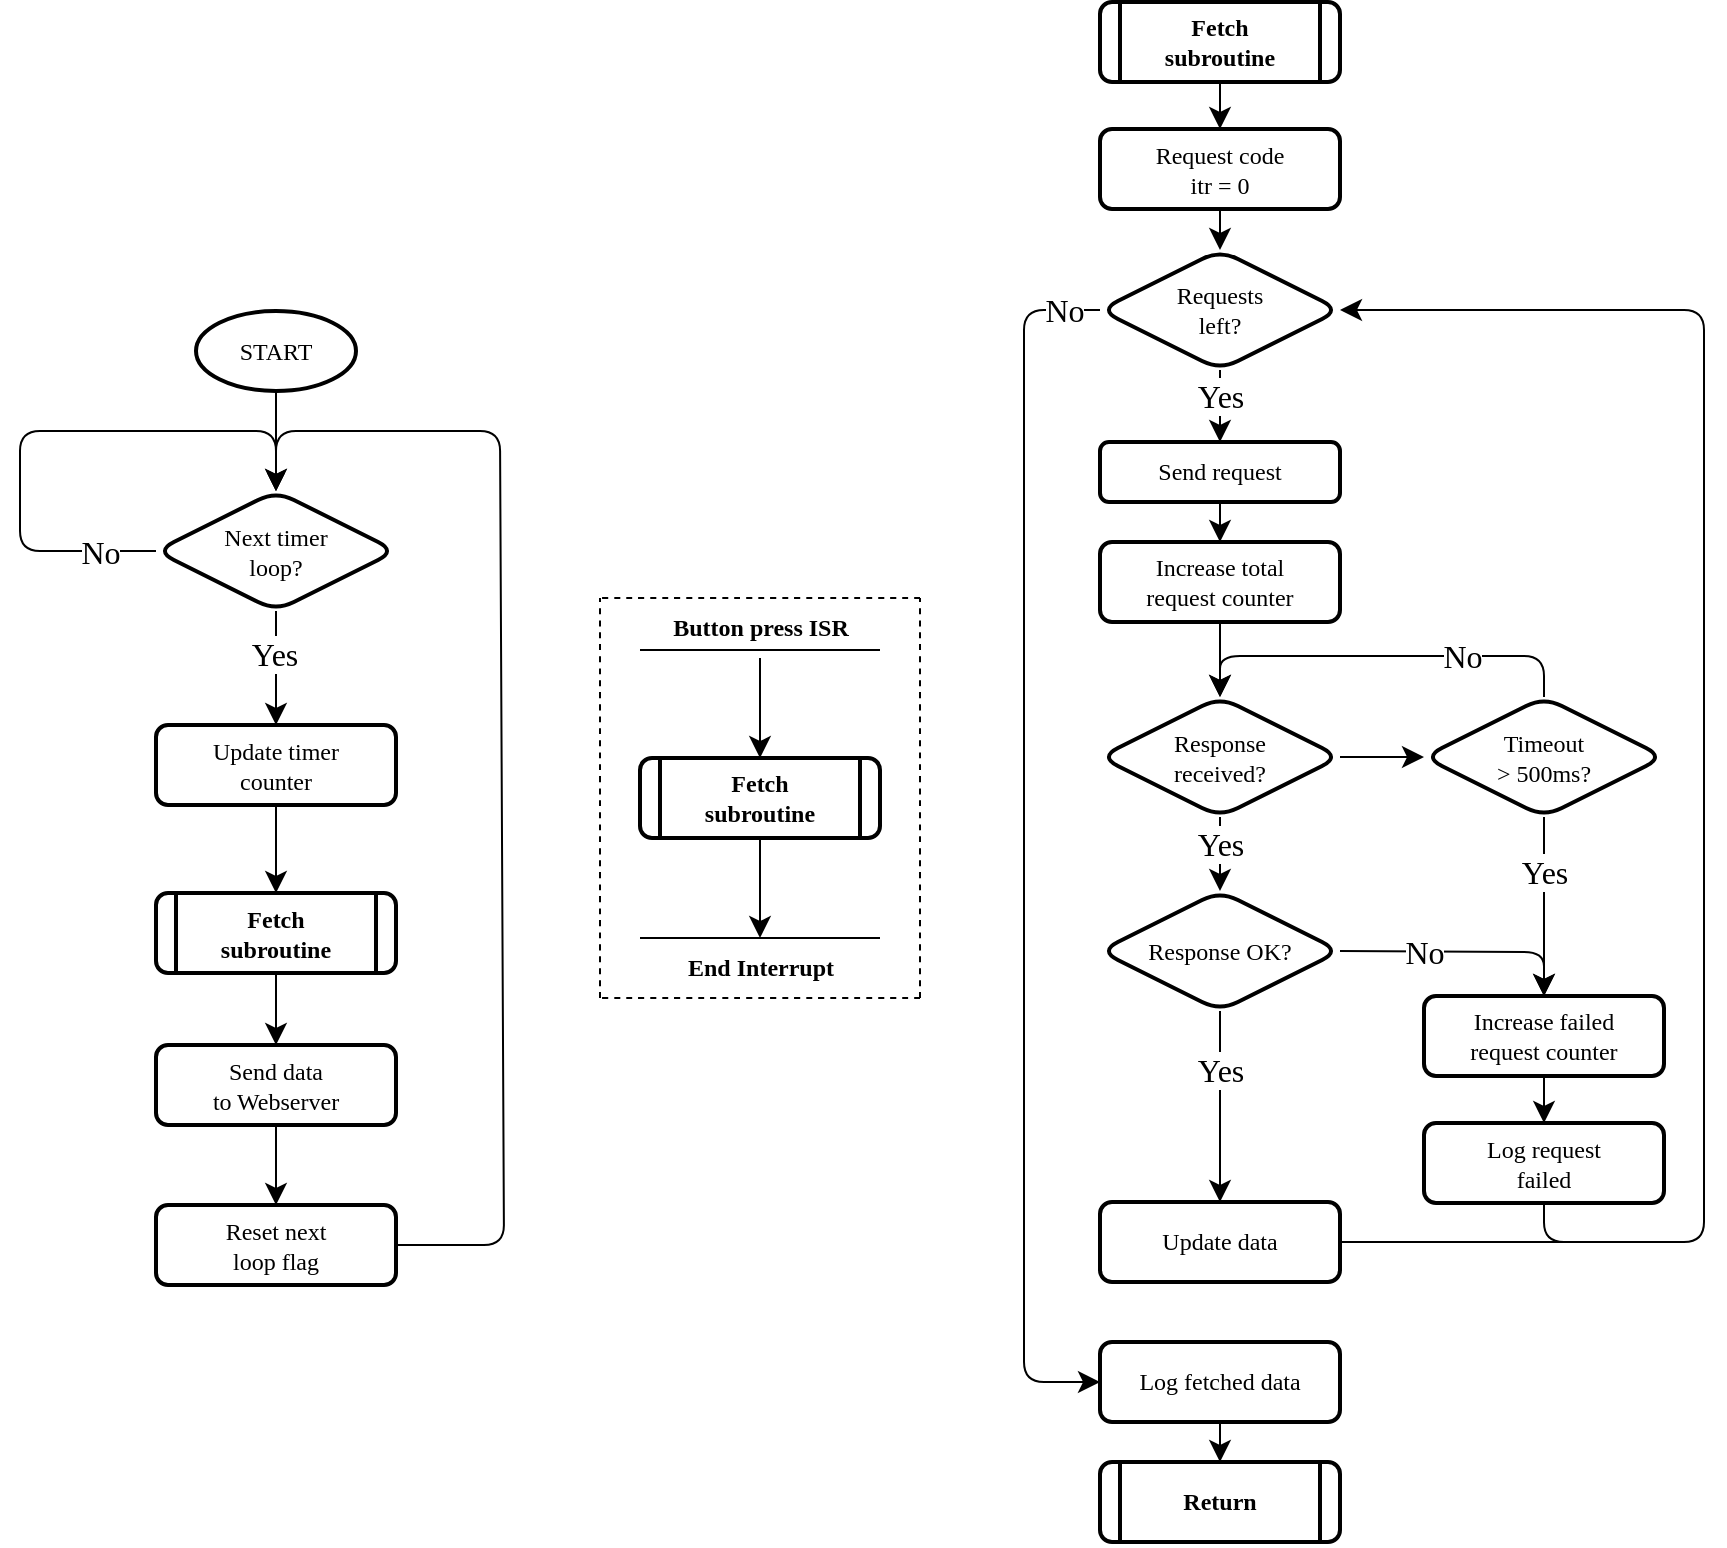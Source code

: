 <mxfile version="21.2.8" type="device">
  <diagram name="Page-1" id="SULiiGAhf8bOlZ_Gs6WV">
    <mxGraphModel dx="493" dy="964" grid="1" gridSize="10" guides="1" tooltips="1" connect="1" arrows="1" fold="1" page="1" pageScale="1" pageWidth="1169" pageHeight="827" math="0" shadow="0">
      <root>
        <mxCell id="0" />
        <mxCell id="1" parent="0" />
        <mxCell id="FtFFWJLWl6DPujEuNZR2-59" style="edgeStyle=none;curved=1;rounded=0;orthogonalLoop=1;jettySize=auto;html=1;fontSize=12;startSize=8;endSize=8;" parent="1" source="F0eTfNWOevmEcu46N2p8-2" target="FtFFWJLWl6DPujEuNZR2-61" edge="1">
          <mxGeometry relative="1" as="geometry">
            <mxPoint x="1460" y="373.5" as="targetPoint" />
          </mxGeometry>
        </mxCell>
        <mxCell id="FtFFWJLWl6DPujEuNZR2-60" value="Yes" style="edgeLabel;html=1;align=center;verticalAlign=middle;resizable=0;points=[];fontSize=16;fontFamily=Iosevka;" parent="FtFFWJLWl6DPujEuNZR2-59" vertex="1" connectable="0">
          <mxGeometry x="-0.264" y="-1" relative="1" as="geometry">
            <mxPoint as="offset" />
          </mxGeometry>
        </mxCell>
        <mxCell id="F0eTfNWOevmEcu46N2p8-2" value="Next timer&lt;br&gt;loop?" style="rhombus;whiteSpace=wrap;html=1;fontFamily=Iosevka;fontSize=12;strokeWidth=2;rounded=1;" parent="1" vertex="1">
          <mxGeometry x="1400" y="273.5" width="120" height="60" as="geometry" />
        </mxCell>
        <mxCell id="F0eTfNWOevmEcu46N2p8-27" style="edgeStyle=orthogonalEdgeStyle;rounded=1;orthogonalLoop=1;jettySize=auto;html=1;exitX=0.5;exitY=1;exitDx=0;exitDy=0;exitPerimeter=0;entryX=0.5;entryY=0;entryDx=0;entryDy=0;" parent="1" source="F0eTfNWOevmEcu46N2p8-28" target="F0eTfNWOevmEcu46N2p8-2" edge="1">
          <mxGeometry relative="1" as="geometry" />
        </mxCell>
        <mxCell id="F0eTfNWOevmEcu46N2p8-28" value="START" style="strokeWidth=2;html=1;shape=mxgraph.flowchart.start_1;whiteSpace=wrap;fontFamily=Iosevka;rounded=1;" parent="1" vertex="1">
          <mxGeometry x="1420" y="183.5" width="80" height="40" as="geometry" />
        </mxCell>
        <mxCell id="FtFFWJLWl6DPujEuNZR2-6" style="edgeStyle=none;curved=1;rounded=0;orthogonalLoop=1;jettySize=auto;html=1;exitX=0.5;exitY=1;exitDx=0;exitDy=0;entryX=0.5;entryY=0;entryDx=0;entryDy=0;fontSize=12;startSize=8;endSize=8;" parent="1" source="F0eTfNWOevmEcu46N2p8-30" target="FtFFWJLWl6DPujEuNZR2-2" edge="1">
          <mxGeometry relative="1" as="geometry" />
        </mxCell>
        <mxCell id="F0eTfNWOevmEcu46N2p8-30" value="Request code&lt;br&gt;itr = 0" style="rounded=1;whiteSpace=wrap;html=1;fontSize=12;glass=0;strokeWidth=2;shadow=0;fontFamily=Iosevka;container=0;" parent="1" vertex="1">
          <mxGeometry x="1872" y="92.5" width="120" height="40" as="geometry" />
        </mxCell>
        <mxCell id="FtFFWJLWl6DPujEuNZR2-10" style="edgeStyle=none;curved=1;rounded=0;orthogonalLoop=1;jettySize=auto;html=1;fontSize=12;startSize=8;endSize=8;" parent="1" source="F0eTfNWOevmEcu46N2p8-31" target="0rXiNjI9yOtBfnHVA92R-4" edge="1">
          <mxGeometry relative="1" as="geometry">
            <mxPoint x="1894" y="329" as="targetPoint" />
          </mxGeometry>
        </mxCell>
        <mxCell id="F0eTfNWOevmEcu46N2p8-31" value="Send request" style="rounded=1;whiteSpace=wrap;html=1;fontSize=12;glass=0;strokeWidth=2;shadow=0;fontFamily=Iosevka;container=0;" parent="1" vertex="1">
          <mxGeometry x="1872" y="249" width="120" height="30" as="geometry" />
        </mxCell>
        <mxCell id="FtFFWJLWl6DPujEuNZR2-53" style="edgeStyle=none;curved=1;rounded=0;orthogonalLoop=1;jettySize=auto;html=1;fontSize=12;startSize=8;endSize=8;" parent="1" source="F0eTfNWOevmEcu46N2p8-35" target="FtFFWJLWl6DPujEuNZR2-37" edge="1">
          <mxGeometry relative="1" as="geometry" />
        </mxCell>
        <mxCell id="F0eTfNWOevmEcu46N2p8-35" value="Button press ISR" style="text;html=1;align=center;verticalAlign=middle;resizable=0;points=[];autosize=1;strokeColor=none;fillColor=none;fontSize=12;fontFamily=Iosevka;fontStyle=1;container=0;rounded=1;" parent="1" vertex="1">
          <mxGeometry x="1642" y="327" width="120" height="30" as="geometry" />
        </mxCell>
        <mxCell id="F0eTfNWOevmEcu46N2p8-36" value="" style="endArrow=none;html=1;rounded=1;fontSize=12;startSize=8;endSize=8;curved=1;" parent="1" edge="1">
          <mxGeometry width="50" height="50" relative="1" as="geometry">
            <mxPoint x="1642" y="353" as="sourcePoint" />
            <mxPoint x="1762" y="353" as="targetPoint" />
          </mxGeometry>
        </mxCell>
        <mxCell id="F0eTfNWOevmEcu46N2p8-38" value="" style="endArrow=none;html=1;rounded=1;fontSize=12;startSize=8;endSize=8;curved=1;" parent="1" edge="1">
          <mxGeometry width="50" height="50" relative="1" as="geometry">
            <mxPoint x="1642" y="497" as="sourcePoint" />
            <mxPoint x="1762" y="497" as="targetPoint" />
          </mxGeometry>
        </mxCell>
        <mxCell id="F0eTfNWOevmEcu46N2p8-39" value="End Interrupt" style="text;html=1;align=center;verticalAlign=middle;resizable=0;points=[];autosize=1;strokeColor=none;fillColor=none;fontSize=12;fontFamily=Iosevka;fontStyle=1;container=0;rounded=1;" parent="1" vertex="1">
          <mxGeometry x="1652" y="497" width="100" height="30" as="geometry" />
        </mxCell>
        <mxCell id="F0eTfNWOevmEcu46N2p8-41" value="" style="group;rounded=1;" parent="1" vertex="1" connectable="0">
          <mxGeometry x="1622" y="327" width="160" height="200" as="geometry" />
        </mxCell>
        <mxCell id="F0eTfNWOevmEcu46N2p8-42" value="" style="endArrow=none;dashed=1;html=1;rounded=1;fontSize=12;startSize=8;endSize=8;curved=1;" parent="F0eTfNWOevmEcu46N2p8-41" edge="1">
          <mxGeometry width="50" height="50" relative="1" as="geometry">
            <mxPoint y="200" as="sourcePoint" />
            <mxPoint as="targetPoint" />
          </mxGeometry>
        </mxCell>
        <mxCell id="F0eTfNWOevmEcu46N2p8-43" value="" style="endArrow=none;dashed=1;html=1;rounded=1;fontSize=12;startSize=8;endSize=8;curved=1;" parent="F0eTfNWOevmEcu46N2p8-41" edge="1">
          <mxGeometry width="50" height="50" relative="1" as="geometry">
            <mxPoint x="160" y="200" as="sourcePoint" />
            <mxPoint x="160" as="targetPoint" />
          </mxGeometry>
        </mxCell>
        <mxCell id="F0eTfNWOevmEcu46N2p8-44" value="" style="endArrow=none;dashed=1;html=1;rounded=1;fontSize=12;startSize=8;endSize=8;curved=1;" parent="F0eTfNWOevmEcu46N2p8-41" edge="1">
          <mxGeometry width="50" height="50" relative="1" as="geometry">
            <mxPoint x="160" y="200" as="sourcePoint" />
            <mxPoint y="200" as="targetPoint" />
          </mxGeometry>
        </mxCell>
        <mxCell id="F0eTfNWOevmEcu46N2p8-45" value="" style="endArrow=none;dashed=1;html=1;rounded=1;fontSize=12;startSize=8;endSize=8;curved=1;" parent="F0eTfNWOevmEcu46N2p8-41" edge="1">
          <mxGeometry width="50" height="50" relative="1" as="geometry">
            <mxPoint x="160" as="sourcePoint" />
            <mxPoint as="targetPoint" />
          </mxGeometry>
        </mxCell>
        <mxCell id="FtFFWJLWl6DPujEuNZR2-7" style="edgeStyle=none;curved=1;rounded=0;orthogonalLoop=1;jettySize=auto;html=1;exitX=0.5;exitY=1;exitDx=0;exitDy=0;fontSize=12;startSize=8;endSize=8;" parent="1" source="FtFFWJLWl6DPujEuNZR2-2" target="F0eTfNWOevmEcu46N2p8-31" edge="1">
          <mxGeometry relative="1" as="geometry" />
        </mxCell>
        <mxCell id="FtFFWJLWl6DPujEuNZR2-8" value="Yes" style="edgeLabel;html=1;align=center;verticalAlign=middle;resizable=0;points=[];fontSize=16;fontFamily=Iosevka;" parent="FtFFWJLWl6DPujEuNZR2-7" vertex="1" connectable="0">
          <mxGeometry x="-0.429" relative="1" as="geometry">
            <mxPoint y="2" as="offset" />
          </mxGeometry>
        </mxCell>
        <mxCell id="FtFFWJLWl6DPujEuNZR2-50" style="edgeStyle=none;rounded=1;orthogonalLoop=1;jettySize=auto;html=1;exitX=0;exitY=0.5;exitDx=0;exitDy=0;fontSize=12;startSize=8;endSize=8;entryX=0;entryY=0.5;entryDx=0;entryDy=0;" parent="1" source="FtFFWJLWl6DPujEuNZR2-2" target="FtFFWJLWl6DPujEuNZR2-3" edge="1">
          <mxGeometry relative="1" as="geometry">
            <mxPoint x="2072" y="713" as="targetPoint" />
            <Array as="points">
              <mxPoint x="1834" y="183" />
              <mxPoint x="1834" y="719" />
            </Array>
          </mxGeometry>
        </mxCell>
        <mxCell id="FtFFWJLWl6DPujEuNZR2-51" value="No" style="edgeLabel;html=1;align=center;verticalAlign=middle;resizable=0;points=[];fontSize=16;fontFamily=Iosevka;" parent="FtFFWJLWl6DPujEuNZR2-50" vertex="1" connectable="0">
          <mxGeometry x="-0.895" y="2" relative="1" as="geometry">
            <mxPoint x="14" y="-2" as="offset" />
          </mxGeometry>
        </mxCell>
        <mxCell id="FtFFWJLWl6DPujEuNZR2-2" value="Requests&lt;br&gt;left?" style="rhombus;whiteSpace=wrap;html=1;fontFamily=Iosevka;fontSize=12;strokeWidth=2;rounded=1;" parent="1" vertex="1">
          <mxGeometry x="1872" y="153" width="120" height="60" as="geometry" />
        </mxCell>
        <mxCell id="FtFFWJLWl6DPujEuNZR2-52" style="edgeStyle=none;curved=1;rounded=0;orthogonalLoop=1;jettySize=auto;html=1;exitX=0.5;exitY=1;exitDx=0;exitDy=0;entryX=0.5;entryY=0;entryDx=0;entryDy=0;fontSize=12;startSize=8;endSize=8;" parent="1" source="FtFFWJLWl6DPujEuNZR2-3" target="FtFFWJLWl6DPujEuNZR2-46" edge="1">
          <mxGeometry relative="1" as="geometry" />
        </mxCell>
        <mxCell id="FtFFWJLWl6DPujEuNZR2-3" value="Log fetched data" style="rounded=1;whiteSpace=wrap;html=1;fontSize=12;glass=0;strokeWidth=2;shadow=0;fontFamily=Iosevka;container=0;" parent="1" vertex="1">
          <mxGeometry x="1872" y="699" width="120" height="40" as="geometry" />
        </mxCell>
        <mxCell id="FtFFWJLWl6DPujEuNZR2-4" value="" style="endArrow=classic;html=1;rounded=1;fontSize=12;startSize=8;endSize=8;exitX=0;exitY=0.5;exitDx=0;exitDy=0;entryX=0.5;entryY=0;entryDx=0;entryDy=0;" parent="1" source="F0eTfNWOevmEcu46N2p8-2" target="F0eTfNWOevmEcu46N2p8-2" edge="1">
          <mxGeometry relative="1" as="geometry">
            <mxPoint x="1222" y="333.5" as="sourcePoint" />
            <mxPoint x="1412" y="233.5" as="targetPoint" />
            <Array as="points">
              <mxPoint x="1332" y="303.5" />
              <mxPoint x="1332" y="243.5" />
              <mxPoint x="1460" y="243.5" />
            </Array>
          </mxGeometry>
        </mxCell>
        <mxCell id="FtFFWJLWl6DPujEuNZR2-5" value="No" style="edgeLabel;resizable=0;html=1;align=center;verticalAlign=middle;fontSize=16;fontFamily=Iosevka;" parent="FtFFWJLWl6DPujEuNZR2-4" connectable="0" vertex="1">
          <mxGeometry relative="1" as="geometry">
            <mxPoint x="25" y="60" as="offset" />
          </mxGeometry>
        </mxCell>
        <mxCell id="FtFFWJLWl6DPujEuNZR2-12" style="edgeStyle=none;curved=1;rounded=0;orthogonalLoop=1;jettySize=auto;html=1;fontSize=12;startSize=8;endSize=8;" parent="1" source="FtFFWJLWl6DPujEuNZR2-9" target="FtFFWJLWl6DPujEuNZR2-11" edge="1">
          <mxGeometry relative="1" as="geometry" />
        </mxCell>
        <mxCell id="FtFFWJLWl6DPujEuNZR2-19" style="edgeStyle=none;curved=1;rounded=0;orthogonalLoop=1;jettySize=auto;html=1;fontSize=12;startSize=8;endSize=8;" parent="1" source="FtFFWJLWl6DPujEuNZR2-9" target="FtFFWJLWl6DPujEuNZR2-18" edge="1">
          <mxGeometry relative="1" as="geometry" />
        </mxCell>
        <mxCell id="FtFFWJLWl6DPujEuNZR2-20" value="Yes" style="edgeLabel;html=1;align=center;verticalAlign=middle;resizable=0;points=[];fontSize=16;fontFamily=Iosevka;" parent="FtFFWJLWl6DPujEuNZR2-19" vertex="1" connectable="0">
          <mxGeometry x="-0.225" y="-2" relative="1" as="geometry">
            <mxPoint x="2" y="-1" as="offset" />
          </mxGeometry>
        </mxCell>
        <mxCell id="FtFFWJLWl6DPujEuNZR2-9" value="Response&lt;br&gt;received?" style="rhombus;whiteSpace=wrap;html=1;fontFamily=Iosevka;fontSize=12;strokeWidth=2;rounded=1;" parent="1" vertex="1">
          <mxGeometry x="1872" y="376.5" width="120" height="60" as="geometry" />
        </mxCell>
        <mxCell id="FtFFWJLWl6DPujEuNZR2-13" style="edgeStyle=none;rounded=1;orthogonalLoop=1;jettySize=auto;html=1;fontSize=12;startSize=8;endSize=8;entryX=0.5;entryY=0;entryDx=0;entryDy=0;" parent="1" source="FtFFWJLWl6DPujEuNZR2-11" target="FtFFWJLWl6DPujEuNZR2-9" edge="1">
          <mxGeometry relative="1" as="geometry">
            <mxPoint x="2032" y="350" as="targetPoint" />
            <Array as="points">
              <mxPoint x="2094" y="356" />
              <mxPoint x="1932" y="356" />
            </Array>
          </mxGeometry>
        </mxCell>
        <mxCell id="FtFFWJLWl6DPujEuNZR2-14" value="No" style="edgeLabel;html=1;align=center;verticalAlign=middle;resizable=0;points=[];fontSize=16;fontFamily=Iosevka;" parent="FtFFWJLWl6DPujEuNZR2-13" vertex="1" connectable="0">
          <mxGeometry x="-0.797" y="-1" relative="1" as="geometry">
            <mxPoint x="-41" y="1" as="offset" />
          </mxGeometry>
        </mxCell>
        <mxCell id="FtFFWJLWl6DPujEuNZR2-16" style="edgeStyle=none;curved=1;rounded=0;orthogonalLoop=1;jettySize=auto;html=1;fontSize=12;startSize=8;endSize=8;" parent="1" source="FtFFWJLWl6DPujEuNZR2-11" target="FtFFWJLWl6DPujEuNZR2-15" edge="1">
          <mxGeometry relative="1" as="geometry" />
        </mxCell>
        <mxCell id="FtFFWJLWl6DPujEuNZR2-17" value="Yes" style="edgeLabel;html=1;align=center;verticalAlign=middle;resizable=0;points=[];fontSize=16;fontFamily=Iosevka;" parent="FtFFWJLWl6DPujEuNZR2-16" vertex="1" connectable="0">
          <mxGeometry x="-0.28" relative="1" as="geometry">
            <mxPoint y="-5" as="offset" />
          </mxGeometry>
        </mxCell>
        <mxCell id="FtFFWJLWl6DPujEuNZR2-11" value="Timeout&lt;br&gt;&amp;gt; 500ms?" style="rhombus;whiteSpace=wrap;html=1;fontFamily=Iosevka;fontSize=12;strokeWidth=2;rounded=1;" parent="1" vertex="1">
          <mxGeometry x="2034" y="376.5" width="120" height="60" as="geometry" />
        </mxCell>
        <mxCell id="0rXiNjI9yOtBfnHVA92R-2" style="edgeStyle=none;curved=1;rounded=0;orthogonalLoop=1;jettySize=auto;html=1;fontSize=12;startSize=8;endSize=8;" edge="1" parent="1" source="FtFFWJLWl6DPujEuNZR2-15" target="0rXiNjI9yOtBfnHVA92R-1">
          <mxGeometry relative="1" as="geometry" />
        </mxCell>
        <mxCell id="FtFFWJLWl6DPujEuNZR2-15" value="Increase failed&lt;br&gt;request counter" style="rounded=1;whiteSpace=wrap;html=1;fontSize=12;glass=0;strokeWidth=2;shadow=0;fontFamily=Iosevka;container=0;" parent="1" vertex="1">
          <mxGeometry x="2034" y="526" width="120" height="40" as="geometry" />
        </mxCell>
        <mxCell id="FtFFWJLWl6DPujEuNZR2-21" style="edgeStyle=none;rounded=1;orthogonalLoop=1;jettySize=auto;html=1;exitX=1;exitY=0.5;exitDx=0;exitDy=0;fontSize=12;startSize=8;endSize=8;entryX=0.5;entryY=0;entryDx=0;entryDy=0;" parent="1" source="FtFFWJLWl6DPujEuNZR2-18" target="FtFFWJLWl6DPujEuNZR2-15" edge="1">
          <mxGeometry relative="1" as="geometry">
            <mxPoint x="2052" y="533" as="targetPoint" />
            <Array as="points">
              <mxPoint x="2094" y="504" />
            </Array>
          </mxGeometry>
        </mxCell>
        <mxCell id="FtFFWJLWl6DPujEuNZR2-22" value="&lt;font face=&quot;Iosevka&quot;&gt;No&lt;/font&gt;" style="edgeLabel;html=1;align=center;verticalAlign=middle;resizable=0;points=[];fontSize=16;" parent="FtFFWJLWl6DPujEuNZR2-21" vertex="1" connectable="0">
          <mxGeometry x="-0.679" y="-2" relative="1" as="geometry">
            <mxPoint x="22" y="-2" as="offset" />
          </mxGeometry>
        </mxCell>
        <mxCell id="FtFFWJLWl6DPujEuNZR2-24" style="edgeStyle=none;curved=1;rounded=0;orthogonalLoop=1;jettySize=auto;html=1;fontSize=12;startSize=8;endSize=8;" parent="1" source="FtFFWJLWl6DPujEuNZR2-18" target="FtFFWJLWl6DPujEuNZR2-23" edge="1">
          <mxGeometry relative="1" as="geometry" />
        </mxCell>
        <mxCell id="FtFFWJLWl6DPujEuNZR2-25" value="Yes" style="edgeLabel;html=1;align=center;verticalAlign=middle;resizable=0;points=[];fontSize=16;fontFamily=Iosevka;" parent="FtFFWJLWl6DPujEuNZR2-24" vertex="1" connectable="0">
          <mxGeometry x="-0.6" relative="1" as="geometry">
            <mxPoint y="10" as="offset" />
          </mxGeometry>
        </mxCell>
        <mxCell id="FtFFWJLWl6DPujEuNZR2-18" value="Response OK?" style="rhombus;whiteSpace=wrap;html=1;fontFamily=Iosevka;fontSize=12;strokeWidth=2;rounded=1;" parent="1" vertex="1">
          <mxGeometry x="1872" y="473.5" width="120" height="60" as="geometry" />
        </mxCell>
        <mxCell id="FtFFWJLWl6DPujEuNZR2-26" style="edgeStyle=none;rounded=1;orthogonalLoop=1;jettySize=auto;html=1;fontSize=12;startSize=8;endSize=8;exitX=1;exitY=0.5;exitDx=0;exitDy=0;endArrow=none;endFill=0;" parent="1" source="FtFFWJLWl6DPujEuNZR2-23" edge="1">
          <mxGeometry relative="1" as="geometry">
            <mxPoint x="2154" y="649" as="targetPoint" />
            <mxPoint x="2484" y="731.5" as="sourcePoint" />
          </mxGeometry>
        </mxCell>
        <mxCell id="FtFFWJLWl6DPujEuNZR2-23" value="Update data" style="rounded=1;whiteSpace=wrap;html=1;fontSize=12;glass=0;strokeWidth=2;shadow=0;fontFamily=Iosevka;container=0;" parent="1" vertex="1">
          <mxGeometry x="1872" y="629" width="120" height="40" as="geometry" />
        </mxCell>
        <mxCell id="FtFFWJLWl6DPujEuNZR2-40" value="" style="group" parent="1" vertex="1" connectable="0">
          <mxGeometry x="1642" y="407" width="120" height="40" as="geometry" />
        </mxCell>
        <mxCell id="FtFFWJLWl6DPujEuNZR2-37" value="&lt;b&gt;Fetch&lt;br&gt;subroutine&lt;/b&gt;" style="rounded=1;whiteSpace=wrap;html=1;fontSize=12;glass=0;strokeWidth=2;shadow=0;fontFamily=Iosevka;container=0;" parent="FtFFWJLWl6DPujEuNZR2-40" vertex="1">
          <mxGeometry width="120" height="40" as="geometry" />
        </mxCell>
        <mxCell id="FtFFWJLWl6DPujEuNZR2-38" value="" style="endArrow=none;html=1;rounded=0;fontSize=12;startSize=8;endSize=8;curved=1;strokeWidth=2;" parent="FtFFWJLWl6DPujEuNZR2-40" edge="1">
          <mxGeometry width="50" height="50" relative="1" as="geometry">
            <mxPoint x="10" y="40" as="sourcePoint" />
            <mxPoint x="10" as="targetPoint" />
          </mxGeometry>
        </mxCell>
        <mxCell id="FtFFWJLWl6DPujEuNZR2-39" value="" style="endArrow=none;html=1;rounded=0;fontSize=12;startSize=8;endSize=8;curved=1;strokeWidth=2;" parent="FtFFWJLWl6DPujEuNZR2-40" edge="1">
          <mxGeometry width="50" height="50" relative="1" as="geometry">
            <mxPoint x="110" y="40" as="sourcePoint" />
            <mxPoint x="110" as="targetPoint" />
          </mxGeometry>
        </mxCell>
        <mxCell id="FtFFWJLWl6DPujEuNZR2-41" value="" style="group" parent="1" vertex="1" connectable="0">
          <mxGeometry x="1872" y="29" width="120" height="40" as="geometry" />
        </mxCell>
        <mxCell id="FtFFWJLWl6DPujEuNZR2-42" value="&lt;b&gt;Fetch&lt;br&gt;subroutine&lt;br&gt;&lt;/b&gt;" style="rounded=1;whiteSpace=wrap;html=1;fontSize=12;glass=0;strokeWidth=2;shadow=0;fontFamily=Iosevka;container=0;" parent="FtFFWJLWl6DPujEuNZR2-41" vertex="1">
          <mxGeometry width="120" height="40" as="geometry" />
        </mxCell>
        <mxCell id="FtFFWJLWl6DPujEuNZR2-43" value="" style="endArrow=none;html=1;rounded=0;fontSize=12;startSize=8;endSize=8;curved=1;strokeWidth=2;" parent="FtFFWJLWl6DPujEuNZR2-41" edge="1">
          <mxGeometry width="50" height="50" relative="1" as="geometry">
            <mxPoint x="10" y="40" as="sourcePoint" />
            <mxPoint x="10" as="targetPoint" />
          </mxGeometry>
        </mxCell>
        <mxCell id="FtFFWJLWl6DPujEuNZR2-44" value="" style="endArrow=none;html=1;rounded=0;fontSize=12;startSize=8;endSize=8;curved=1;strokeWidth=2;" parent="FtFFWJLWl6DPujEuNZR2-41" edge="1">
          <mxGeometry width="50" height="50" relative="1" as="geometry">
            <mxPoint x="110" y="40" as="sourcePoint" />
            <mxPoint x="110" as="targetPoint" />
          </mxGeometry>
        </mxCell>
        <mxCell id="FtFFWJLWl6DPujEuNZR2-45" value="" style="group" parent="1" vertex="1" connectable="0">
          <mxGeometry x="1872" y="759" width="120" height="40" as="geometry" />
        </mxCell>
        <mxCell id="FtFFWJLWl6DPujEuNZR2-46" value="&lt;b&gt;Return&lt;/b&gt;" style="rounded=1;whiteSpace=wrap;html=1;fontSize=12;glass=0;strokeWidth=2;shadow=0;fontFamily=Iosevka;container=0;" parent="FtFFWJLWl6DPujEuNZR2-45" vertex="1">
          <mxGeometry width="120" height="40" as="geometry" />
        </mxCell>
        <mxCell id="FtFFWJLWl6DPujEuNZR2-47" value="" style="endArrow=none;html=1;rounded=0;fontSize=12;startSize=8;endSize=8;curved=1;strokeWidth=2;" parent="FtFFWJLWl6DPujEuNZR2-45" edge="1">
          <mxGeometry width="50" height="50" relative="1" as="geometry">
            <mxPoint x="10" y="40" as="sourcePoint" />
            <mxPoint x="10" as="targetPoint" />
          </mxGeometry>
        </mxCell>
        <mxCell id="FtFFWJLWl6DPujEuNZR2-48" value="" style="endArrow=none;html=1;rounded=0;fontSize=12;startSize=8;endSize=8;curved=1;strokeWidth=2;" parent="FtFFWJLWl6DPujEuNZR2-45" edge="1">
          <mxGeometry width="50" height="50" relative="1" as="geometry">
            <mxPoint x="110" y="40" as="sourcePoint" />
            <mxPoint x="110" as="targetPoint" />
          </mxGeometry>
        </mxCell>
        <mxCell id="FtFFWJLWl6DPujEuNZR2-49" style="edgeStyle=none;curved=1;rounded=0;orthogonalLoop=1;jettySize=auto;html=1;entryX=0.5;entryY=0;entryDx=0;entryDy=0;fontSize=12;startSize=8;endSize=8;" parent="1" source="FtFFWJLWl6DPujEuNZR2-42" target="F0eTfNWOevmEcu46N2p8-30" edge="1">
          <mxGeometry relative="1" as="geometry" />
        </mxCell>
        <mxCell id="FtFFWJLWl6DPujEuNZR2-54" style="edgeStyle=none;curved=1;rounded=0;orthogonalLoop=1;jettySize=auto;html=1;exitX=0.5;exitY=1;exitDx=0;exitDy=0;fontSize=12;startSize=8;endSize=8;" parent="1" source="FtFFWJLWl6DPujEuNZR2-37" target="F0eTfNWOevmEcu46N2p8-39" edge="1">
          <mxGeometry relative="1" as="geometry" />
        </mxCell>
        <mxCell id="FtFFWJLWl6DPujEuNZR2-55" value="" style="group" parent="1" vertex="1" connectable="0">
          <mxGeometry x="1400" y="474.5" width="120" height="40" as="geometry" />
        </mxCell>
        <mxCell id="FtFFWJLWl6DPujEuNZR2-56" value="&lt;b&gt;Fetch&lt;br&gt;subroutine&lt;/b&gt;" style="rounded=1;whiteSpace=wrap;html=1;fontSize=12;glass=0;strokeWidth=2;shadow=0;fontFamily=Iosevka;container=0;" parent="FtFFWJLWl6DPujEuNZR2-55" vertex="1">
          <mxGeometry width="120" height="40" as="geometry" />
        </mxCell>
        <mxCell id="FtFFWJLWl6DPujEuNZR2-57" value="" style="endArrow=none;html=1;rounded=0;fontSize=12;startSize=8;endSize=8;curved=1;strokeWidth=2;" parent="FtFFWJLWl6DPujEuNZR2-55" edge="1">
          <mxGeometry width="50" height="50" relative="1" as="geometry">
            <mxPoint x="10" y="40" as="sourcePoint" />
            <mxPoint x="10" as="targetPoint" />
          </mxGeometry>
        </mxCell>
        <mxCell id="FtFFWJLWl6DPujEuNZR2-58" value="" style="endArrow=none;html=1;rounded=0;fontSize=12;startSize=8;endSize=8;curved=1;strokeWidth=2;" parent="FtFFWJLWl6DPujEuNZR2-55" edge="1">
          <mxGeometry width="50" height="50" relative="1" as="geometry">
            <mxPoint x="110" y="40" as="sourcePoint" />
            <mxPoint x="110" as="targetPoint" />
          </mxGeometry>
        </mxCell>
        <mxCell id="FtFFWJLWl6DPujEuNZR2-63" style="edgeStyle=none;curved=1;rounded=0;orthogonalLoop=1;jettySize=auto;html=1;fontSize=12;startSize=8;endSize=8;" parent="1" source="FtFFWJLWl6DPujEuNZR2-61" target="FtFFWJLWl6DPujEuNZR2-56" edge="1">
          <mxGeometry relative="1" as="geometry" />
        </mxCell>
        <mxCell id="FtFFWJLWl6DPujEuNZR2-61" value="Update timer&lt;br&gt;counter" style="rounded=1;whiteSpace=wrap;html=1;fontSize=12;glass=0;strokeWidth=2;shadow=0;fontFamily=Iosevka;" parent="1" vertex="1">
          <mxGeometry x="1400" y="390.5" width="120" height="40" as="geometry" />
        </mxCell>
        <mxCell id="FtFFWJLWl6DPujEuNZR2-64" style="edgeStyle=none;rounded=1;orthogonalLoop=1;jettySize=auto;html=1;fontSize=12;startSize=8;endSize=8;entryX=0.5;entryY=0;entryDx=0;entryDy=0;exitX=1;exitY=0.5;exitDx=0;exitDy=0;" parent="1" source="FtFFWJLWl6DPujEuNZR2-65" target="F0eTfNWOevmEcu46N2p8-2" edge="1">
          <mxGeometry relative="1" as="geometry">
            <mxPoint x="1572" y="243.5" as="targetPoint" />
            <mxPoint x="1572" y="553.5" as="sourcePoint" />
            <Array as="points">
              <mxPoint x="1574" y="650.5" />
              <mxPoint x="1572" y="243.5" />
              <mxPoint x="1460" y="243.5" />
            </Array>
          </mxGeometry>
        </mxCell>
        <mxCell id="FtFFWJLWl6DPujEuNZR2-65" value="Reset next&lt;br&gt;loop flag" style="rounded=1;whiteSpace=wrap;html=1;fontSize=12;glass=0;strokeWidth=2;shadow=0;fontFamily=Iosevka;" parent="1" vertex="1">
          <mxGeometry x="1400" y="630.5" width="120" height="40" as="geometry" />
        </mxCell>
        <mxCell id="FtFFWJLWl6DPujEuNZR2-66" style="edgeStyle=none;curved=1;rounded=0;orthogonalLoop=1;jettySize=auto;html=1;exitX=0.5;exitY=1;exitDx=0;exitDy=0;fontSize=12;startSize=8;endSize=8;" parent="1" source="FtFFWJLWl6DPujEuNZR2-56" target="3pUifMUSQs1ReVap3Qnp-1" edge="1">
          <mxGeometry relative="1" as="geometry">
            <mxPoint x="1464" y="530.5" as="targetPoint" />
          </mxGeometry>
        </mxCell>
        <mxCell id="3pUifMUSQs1ReVap3Qnp-2" style="edgeStyle=none;curved=1;rounded=0;orthogonalLoop=1;jettySize=auto;html=1;entryX=0.5;entryY=0;entryDx=0;entryDy=0;fontSize=12;startSize=8;endSize=8;" parent="1" source="3pUifMUSQs1ReVap3Qnp-1" target="FtFFWJLWl6DPujEuNZR2-65" edge="1">
          <mxGeometry relative="1" as="geometry" />
        </mxCell>
        <mxCell id="3pUifMUSQs1ReVap3Qnp-1" value="Send data&lt;br&gt;to Webserver" style="rounded=1;whiteSpace=wrap;html=1;fontSize=12;glass=0;strokeWidth=2;shadow=0;fontFamily=Iosevka;" parent="1" vertex="1">
          <mxGeometry x="1400" y="550.5" width="120" height="40" as="geometry" />
        </mxCell>
        <mxCell id="0rXiNjI9yOtBfnHVA92R-3" style="edgeStyle=none;rounded=1;orthogonalLoop=1;jettySize=auto;html=1;fontSize=12;startSize=8;endSize=8;entryX=1;entryY=0.5;entryDx=0;entryDy=0;" edge="1" parent="1" source="0rXiNjI9yOtBfnHVA92R-1" target="FtFFWJLWl6DPujEuNZR2-2">
          <mxGeometry relative="1" as="geometry">
            <mxPoint x="2004" y="249" as="targetPoint" />
            <Array as="points">
              <mxPoint x="2094" y="649" />
              <mxPoint x="2174" y="649" />
              <mxPoint x="2174" y="183" />
            </Array>
          </mxGeometry>
        </mxCell>
        <mxCell id="0rXiNjI9yOtBfnHVA92R-1" value="Log request&lt;br&gt;failed" style="rounded=1;whiteSpace=wrap;html=1;fontSize=12;glass=0;strokeWidth=2;shadow=0;fontFamily=Iosevka;container=0;" vertex="1" parent="1">
          <mxGeometry x="2034" y="589.5" width="120" height="40" as="geometry" />
        </mxCell>
        <mxCell id="0rXiNjI9yOtBfnHVA92R-5" style="edgeStyle=none;curved=1;rounded=0;orthogonalLoop=1;jettySize=auto;html=1;fontSize=12;startSize=8;endSize=8;" edge="1" parent="1" source="0rXiNjI9yOtBfnHVA92R-4" target="FtFFWJLWl6DPujEuNZR2-9">
          <mxGeometry relative="1" as="geometry" />
        </mxCell>
        <mxCell id="0rXiNjI9yOtBfnHVA92R-4" value="Increase total&lt;br&gt;request counter" style="rounded=1;whiteSpace=wrap;html=1;fontSize=12;glass=0;strokeWidth=2;shadow=0;fontFamily=Iosevka;container=0;" vertex="1" parent="1">
          <mxGeometry x="1872" y="299" width="120" height="40" as="geometry" />
        </mxCell>
      </root>
    </mxGraphModel>
  </diagram>
</mxfile>
